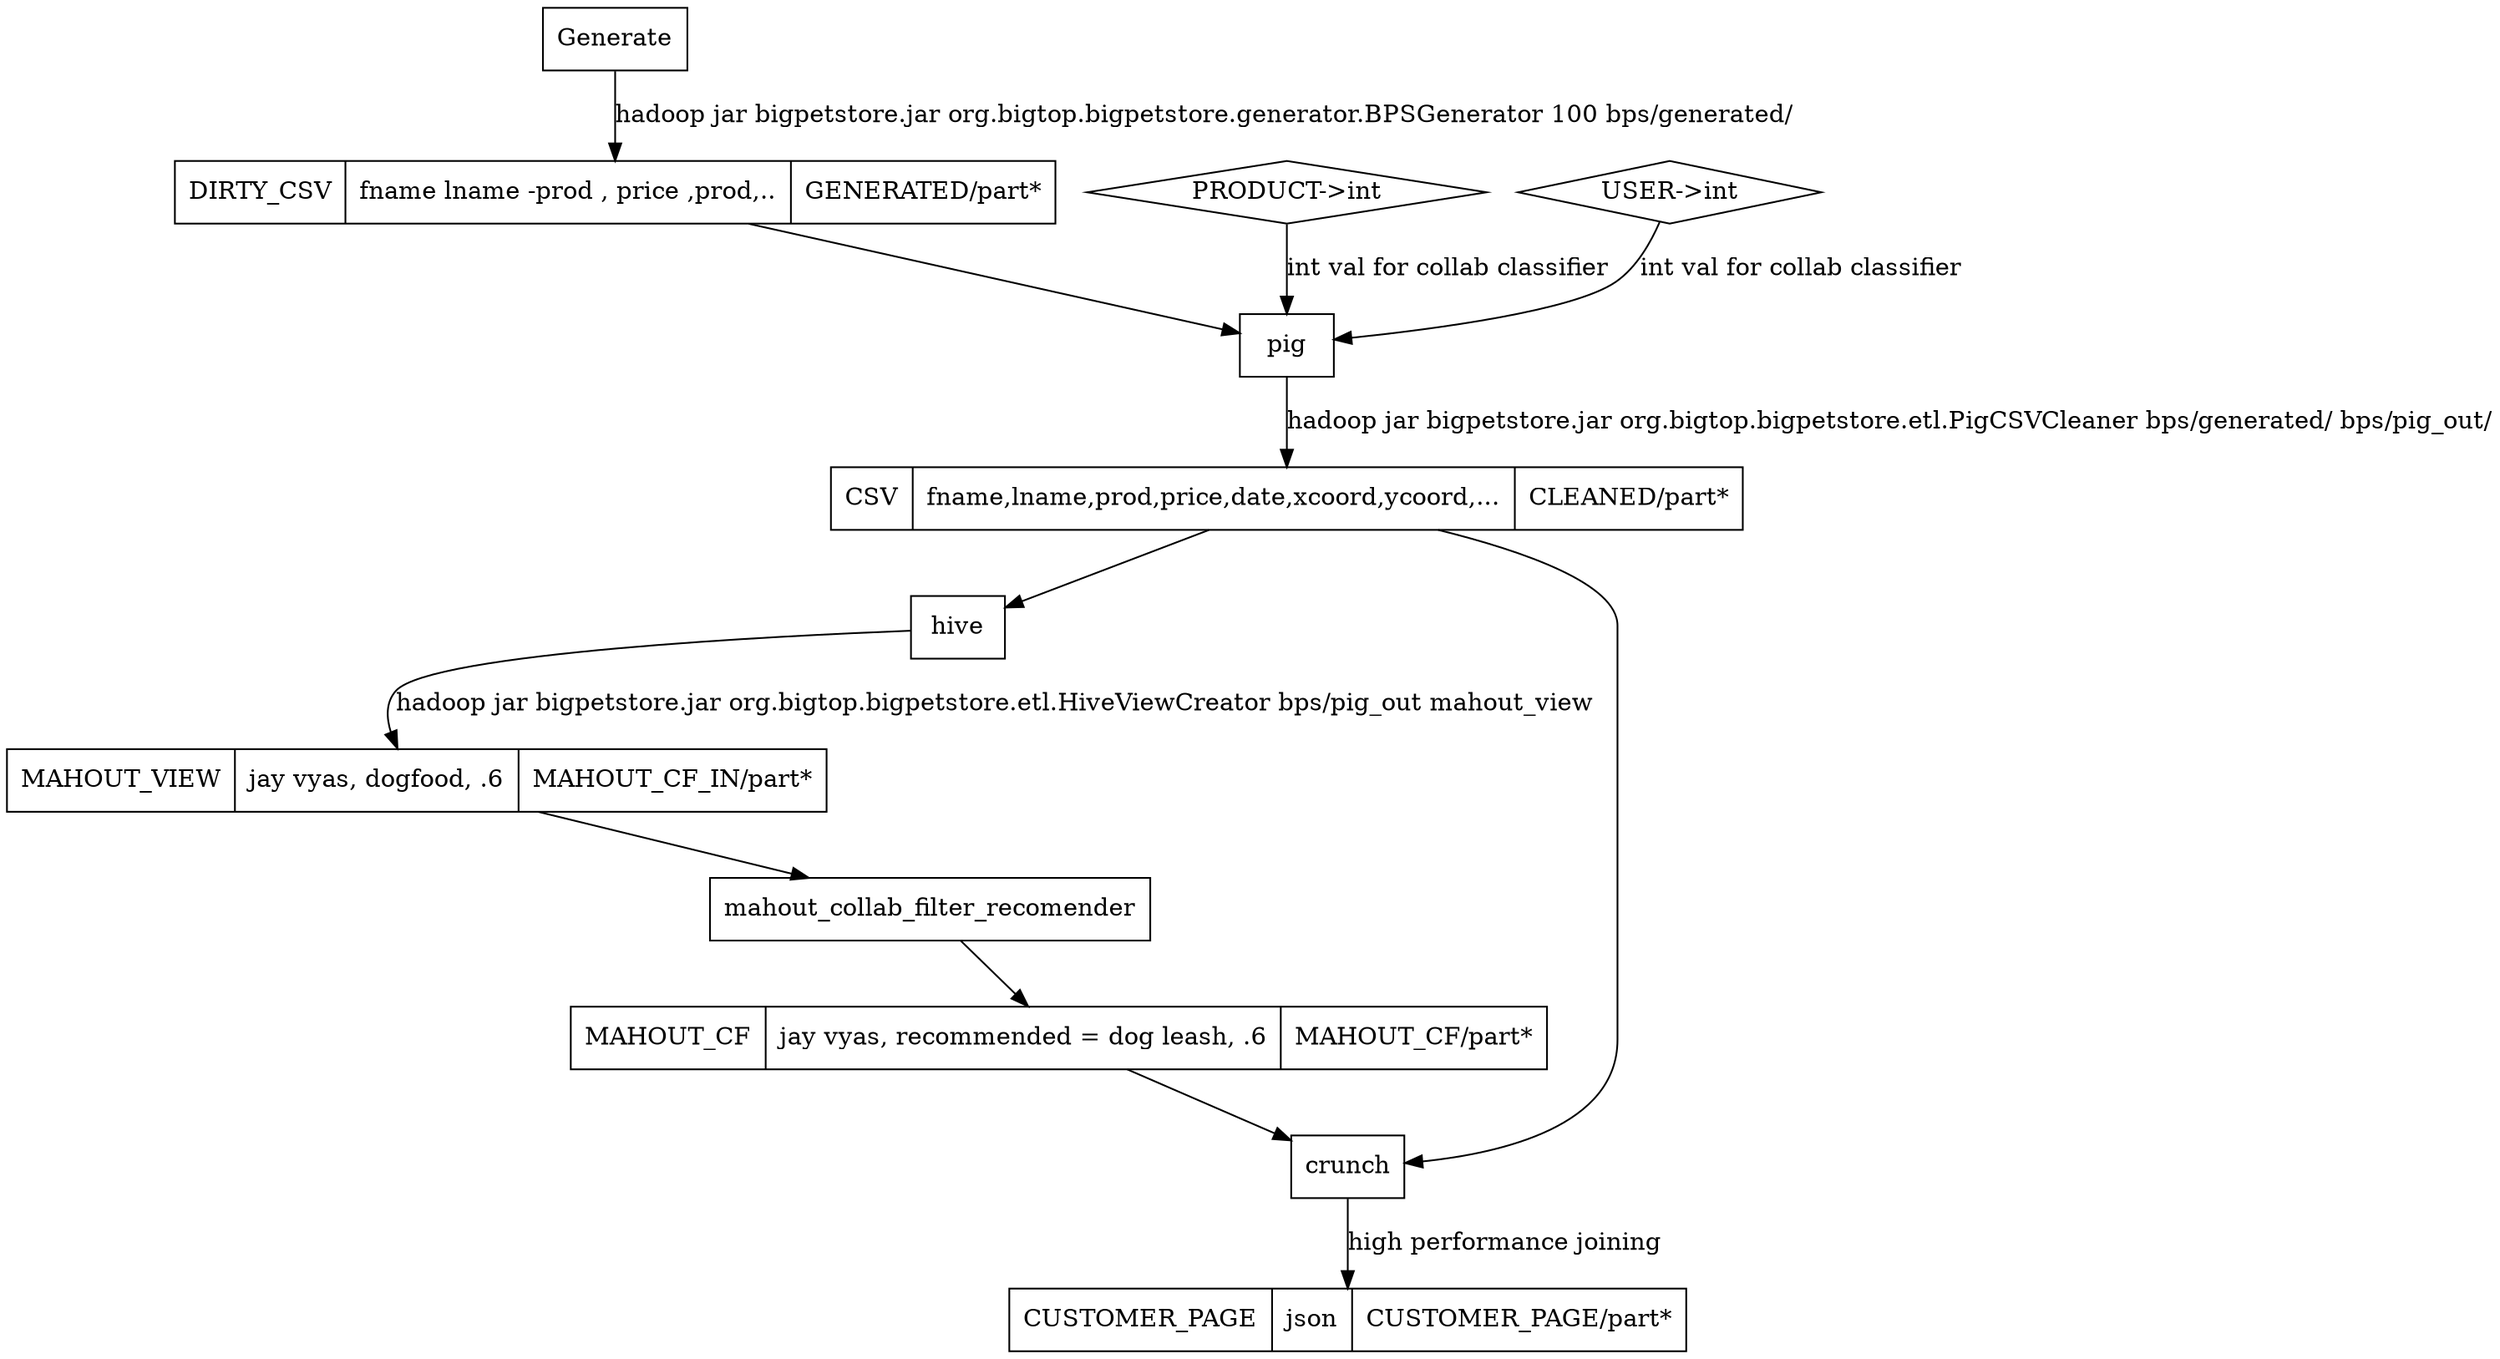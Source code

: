 digraph ethane {

   node [shape=record];
   CUSTOMER_PAGE [label="CUSTOMER_PAGE|json|CUSTOMER_PAGE/part*"];
   DIRTY_CSV [label="DIRTY_CSV|fname   lname -prod , price ,prod,..|GENERATED/part*"];
   CSV [label="CSV|fname,lname,prod,price,date,xcoord,ycoord,...|CLEANED/part*"];
   MAHOUT_VIEW_INPUT [label="MAHOUT_VIEW  | jay vyas, dogfood, .6 | MAHOUT_CF_IN/part*" ];
   MAHOUT_CF [label="MAHOUT_CF  | jay vyas, recommended = dog leash, .6 | MAHOUT_CF/part*" ];
   PROD_HASH [shape=diamond label="PRODUCT->int"];   
   USER_HASH [shape=diamond label="USER->int"];

   Generate -> DIRTY_CSV [label="hadoop jar bigpetstore.jar org.bigtop.bigpetstore.generator.BPSGenerator 100 bps/generated/"] ;
   DIRTY_CSV -> pig [label=""];  
   
   pig -> CSV [label="hadoop jar bigpetstore.jar org.bigtop.bigpetstore.etl.PigCSVCleaner bps/generated/ bps/pig_out/"];
   PROD_HASH -> pig [label="int val for collab classifier"];
   USER_HASH -> pig  [label="int val for collab classifier"];
   
   CSV -> hive ; 
   hive -> MAHOUT_VIEW_INPUT [label="hadoop jar bigpetstore.jar org.bigtop.bigpetstore.etl.HiveViewCreator bps/pig_out mahout_view"];          
   MAHOUT_VIEW_INPUT -> mahout_collab_filter_recomender -> MAHOUT_CF ;
   MAHOUT_CF  -> crunch
   CSV -> crunch ; 
   crunch -> CUSTOMER_PAGE [label="high performance joining"];

}
        

